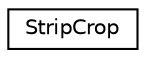 digraph G
{
  edge [fontname="Helvetica",fontsize="10",labelfontname="Helvetica",labelfontsize="10"];
  node [fontname="Helvetica",fontsize="10",shape=record];
  rankdir=LR;
  Node1 [label="StripCrop",height=0.2,width=0.4,color="black", fillcolor="white", style="filled",URL="$dd/d1d/structStripCrop.html"];
}
